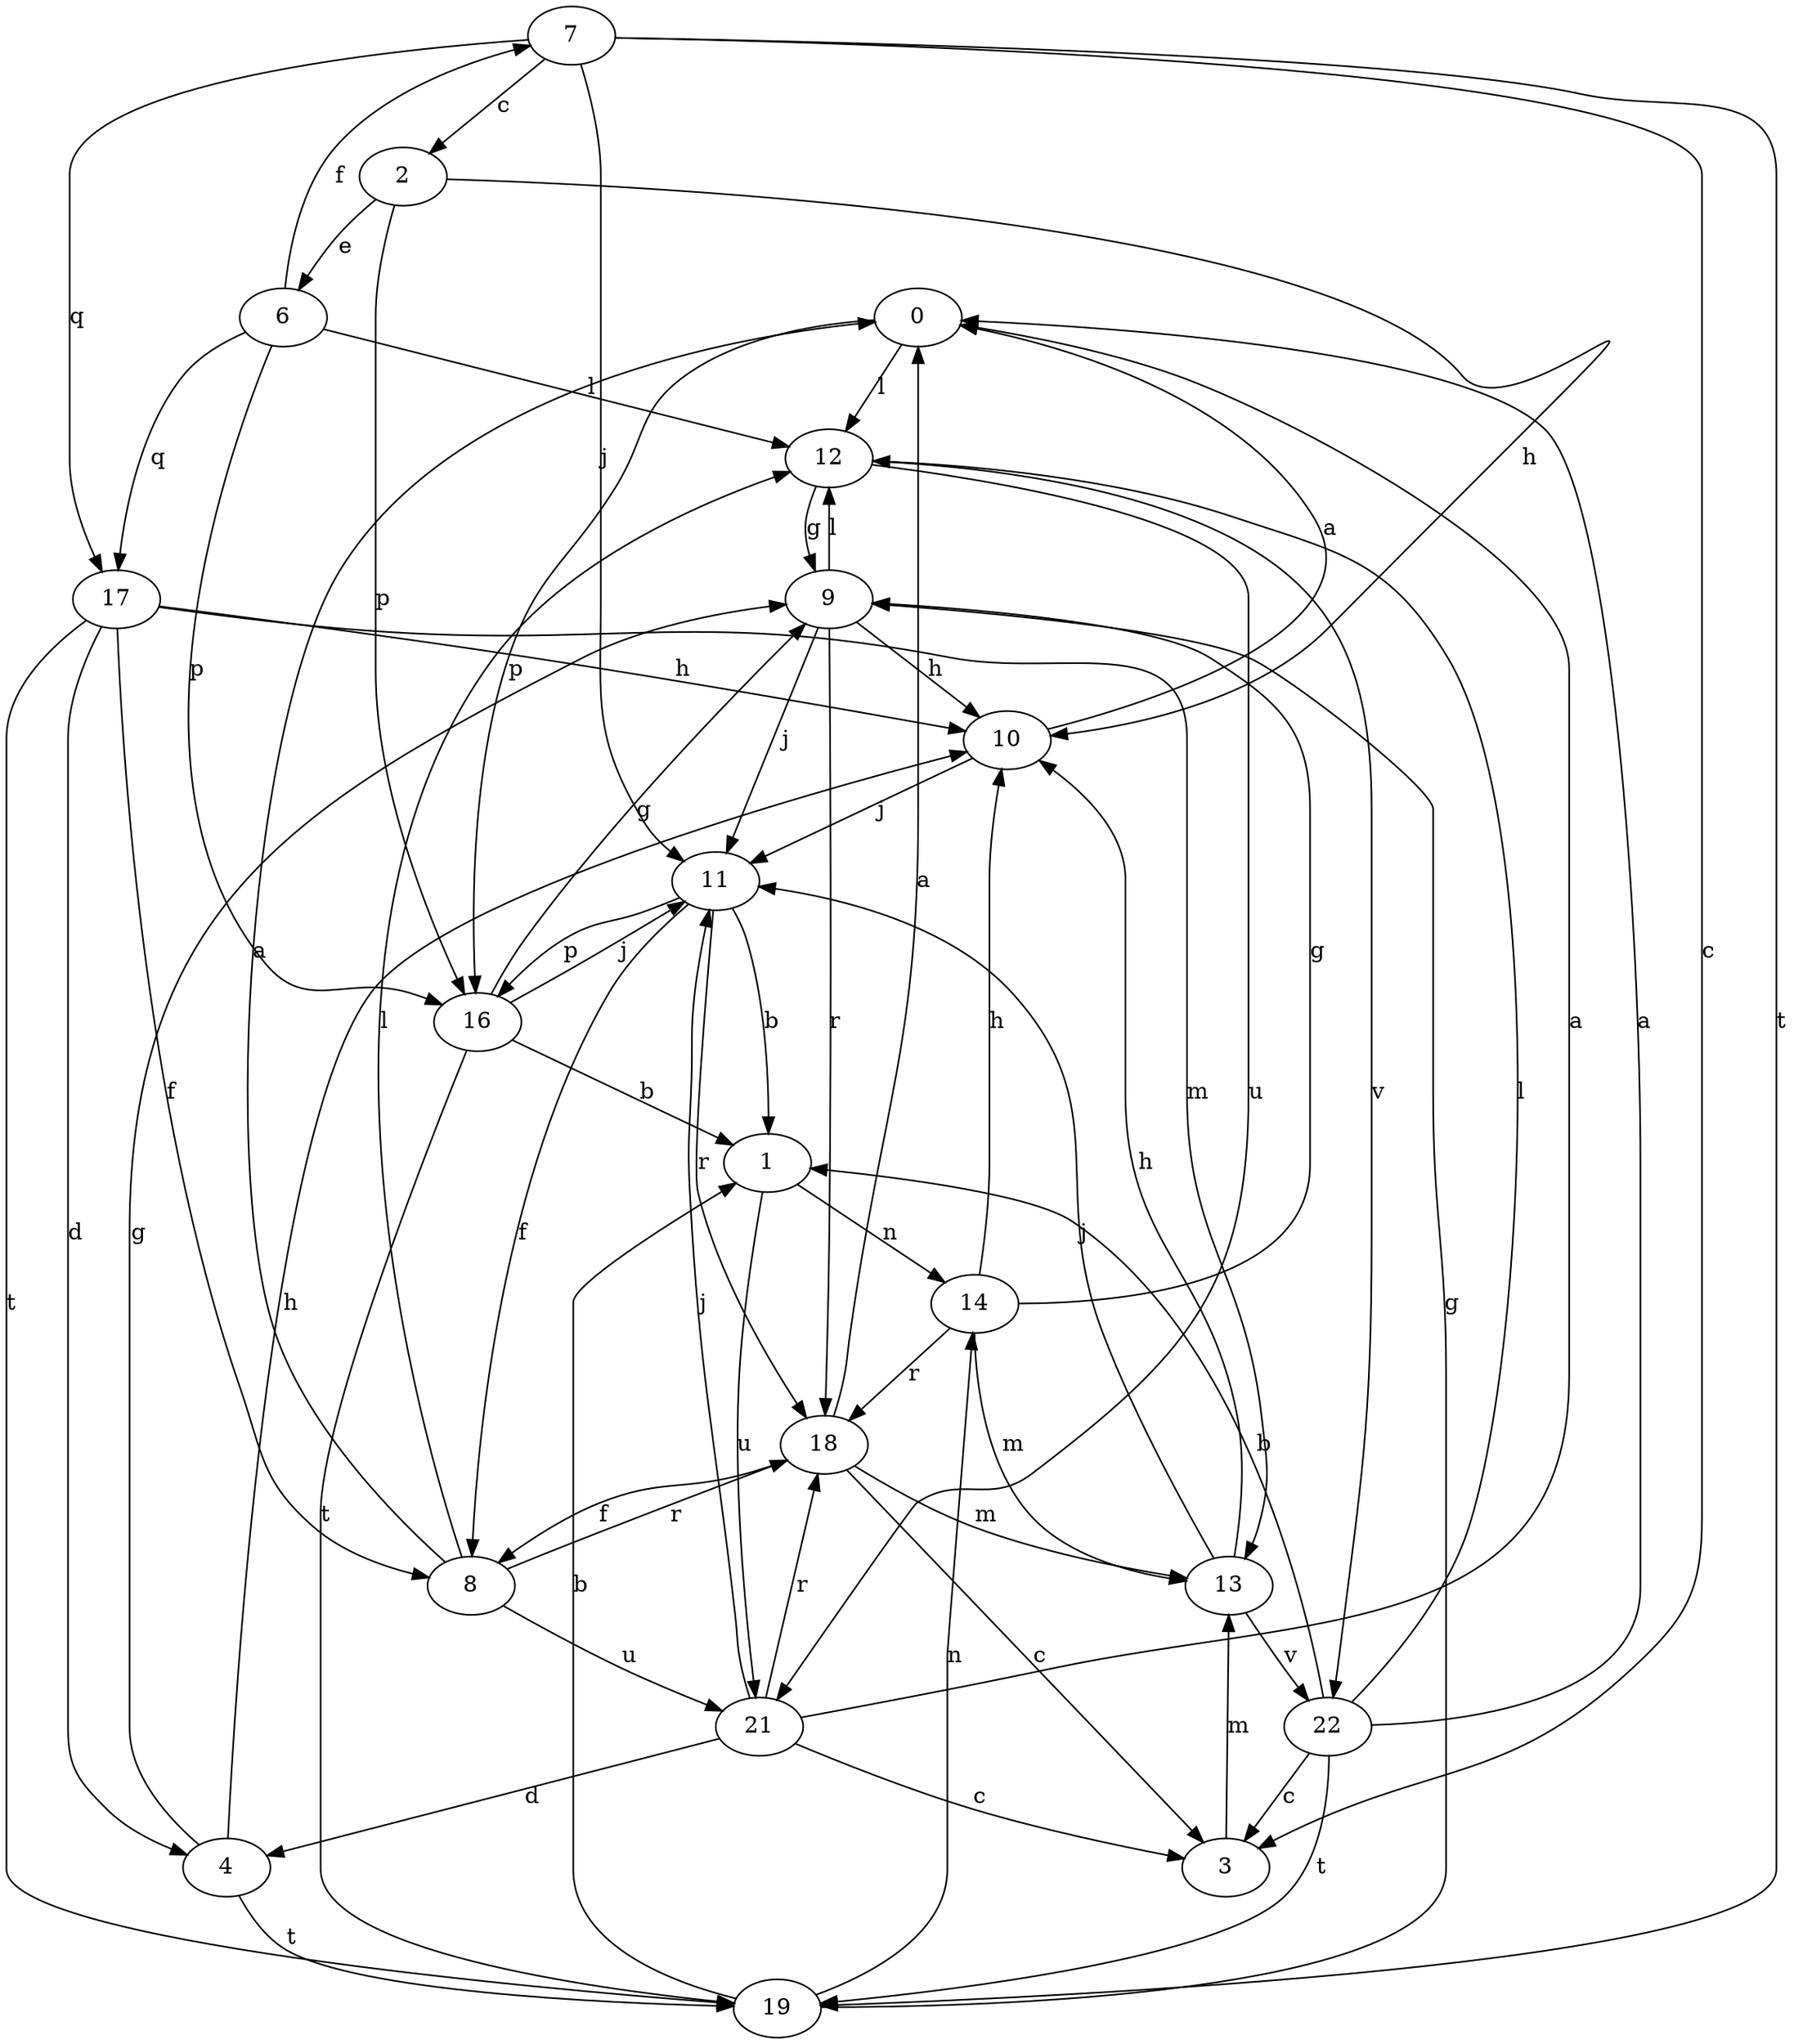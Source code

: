 strict digraph  {
0;
1;
2;
3;
4;
6;
7;
8;
9;
10;
11;
12;
13;
14;
16;
17;
18;
19;
21;
22;
0 -> 12  [label=l];
0 -> 16  [label=p];
1 -> 14  [label=n];
1 -> 21  [label=u];
2 -> 6  [label=e];
2 -> 10  [label=h];
2 -> 16  [label=p];
3 -> 13  [label=m];
4 -> 9  [label=g];
4 -> 10  [label=h];
4 -> 19  [label=t];
6 -> 7  [label=f];
6 -> 12  [label=l];
6 -> 16  [label=p];
6 -> 17  [label=q];
7 -> 2  [label=c];
7 -> 3  [label=c];
7 -> 11  [label=j];
7 -> 17  [label=q];
7 -> 19  [label=t];
8 -> 0  [label=a];
8 -> 12  [label=l];
8 -> 18  [label=r];
8 -> 21  [label=u];
9 -> 10  [label=h];
9 -> 11  [label=j];
9 -> 12  [label=l];
9 -> 18  [label=r];
10 -> 0  [label=a];
10 -> 11  [label=j];
11 -> 1  [label=b];
11 -> 8  [label=f];
11 -> 16  [label=p];
11 -> 18  [label=r];
12 -> 9  [label=g];
12 -> 21  [label=u];
12 -> 22  [label=v];
13 -> 10  [label=h];
13 -> 11  [label=j];
13 -> 22  [label=v];
14 -> 9  [label=g];
14 -> 10  [label=h];
14 -> 13  [label=m];
14 -> 18  [label=r];
16 -> 1  [label=b];
16 -> 9  [label=g];
16 -> 11  [label=j];
16 -> 19  [label=t];
17 -> 4  [label=d];
17 -> 8  [label=f];
17 -> 10  [label=h];
17 -> 13  [label=m];
17 -> 19  [label=t];
18 -> 0  [label=a];
18 -> 3  [label=c];
18 -> 8  [label=f];
18 -> 13  [label=m];
19 -> 1  [label=b];
19 -> 9  [label=g];
19 -> 14  [label=n];
21 -> 0  [label=a];
21 -> 3  [label=c];
21 -> 4  [label=d];
21 -> 11  [label=j];
21 -> 18  [label=r];
22 -> 0  [label=a];
22 -> 1  [label=b];
22 -> 3  [label=c];
22 -> 12  [label=l];
22 -> 19  [label=t];
}
